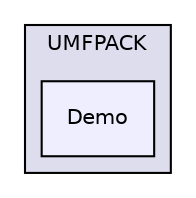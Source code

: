 digraph "libs/SuiteSparse/UMFPACK/Demo" {
  compound=true
  node [ fontsize="10", fontname="Helvetica"];
  edge [ labelfontsize="10", labelfontname="Helvetica"];
  subgraph clusterdir_48adbbb77cd47947e6f70368d656f2e1 {
    graph [ bgcolor="#ddddee", pencolor="black", label="UMFPACK" fontname="Helvetica", fontsize="10", URL="dir_48adbbb77cd47947e6f70368d656f2e1.html"]
  dir_d7d71f7b38144f0d06f3feda168af366 [shape=box, label="Demo", style="filled", fillcolor="#eeeeff", pencolor="black", URL="dir_d7d71f7b38144f0d06f3feda168af366.html"];
  }
}
